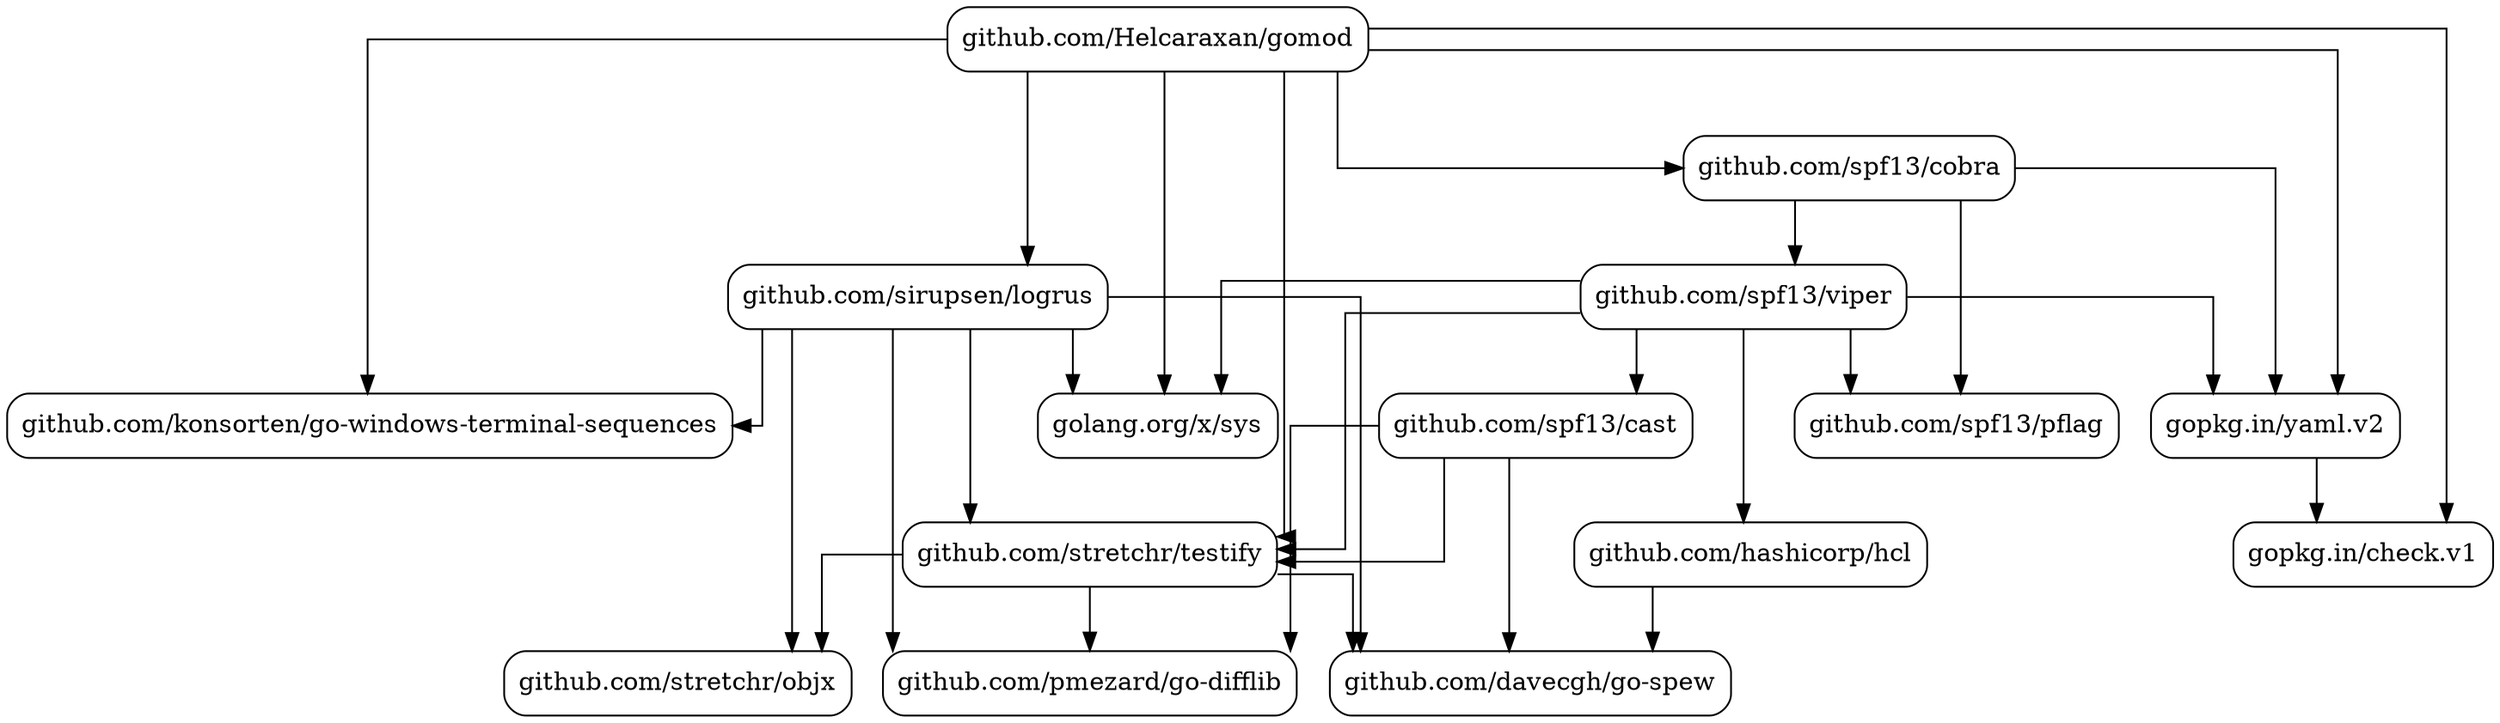 strict digraph {
  node [shape=box,style=rounded]
  start=0
  splines=ortho
  "github.com/Helcaraxan/gomod"
  "github.com/stretchr/testify"
  "golang.org/x/sys"
  "github.com/konsorten/go-windows-terminal-sequences"
  "gopkg.in/yaml.v2"
  "gopkg.in/check.v1"
  "github.com/sirupsen/logrus"
  "github.com/spf13/cobra"
  "github.com/davecgh/go-spew"
  "github.com/pmezard/go-difflib"
  "github.com/stretchr/objx"
  "github.com/spf13/pflag"
  "github.com/spf13/viper"
  "github.com/hashicorp/hcl"
  "github.com/spf13/cast"
  "github.com/Helcaraxan/gomod" -> "github.com/konsorten/go-windows-terminal-sequences" [minlen=2]
  "github.com/Helcaraxan/gomod" -> "github.com/sirupsen/logrus"
  "github.com/Helcaraxan/gomod" -> "github.com/spf13/cobra"
  "github.com/Helcaraxan/gomod" -> "github.com/stretchr/testify" [minlen=3]
  "github.com/Helcaraxan/gomod" -> "golang.org/x/sys" [minlen=3]
  "github.com/Helcaraxan/gomod" -> "gopkg.in/check.v1" [minlen=4]
  "github.com/Helcaraxan/gomod" -> "gopkg.in/yaml.v2" [minlen=3]
  "github.com/hashicorp/hcl" -> "github.com/davecgh/go-spew"
  "github.com/sirupsen/logrus" -> "github.com/davecgh/go-spew" [minlen=2]
  "github.com/sirupsen/logrus" -> "github.com/konsorten/go-windows-terminal-sequences"
  "github.com/sirupsen/logrus" -> "github.com/pmezard/go-difflib" [minlen=2]
  "github.com/sirupsen/logrus" -> "github.com/stretchr/objx" [minlen=2]
  "github.com/sirupsen/logrus" -> "github.com/stretchr/testify"
  "github.com/sirupsen/logrus" -> "golang.org/x/sys"
  "github.com/spf13/cast" -> "github.com/davecgh/go-spew" [minlen=2]
  "github.com/spf13/cast" -> "github.com/pmezard/go-difflib" [minlen=2]
  "github.com/spf13/cast" -> "github.com/stretchr/testify"
  "github.com/spf13/cobra" -> "github.com/spf13/pflag" [minlen=2]
  "github.com/spf13/cobra" -> "github.com/spf13/viper"
  "github.com/spf13/cobra" -> "gopkg.in/yaml.v2" [minlen=2]
  "github.com/spf13/viper" -> "github.com/hashicorp/hcl"
  "github.com/spf13/viper" -> "github.com/spf13/cast"
  "github.com/spf13/viper" -> "github.com/spf13/pflag"
  "github.com/spf13/viper" -> "github.com/stretchr/testify" [minlen=2]
  "github.com/spf13/viper" -> "golang.org/x/sys"
  "github.com/spf13/viper" -> "gopkg.in/yaml.v2"
  "github.com/stretchr/testify" -> "github.com/davecgh/go-spew"
  "github.com/stretchr/testify" -> "github.com/pmezard/go-difflib"
  "github.com/stretchr/testify" -> "github.com/stretchr/objx"
  "gopkg.in/yaml.v2" -> "gopkg.in/check.v1"
}
